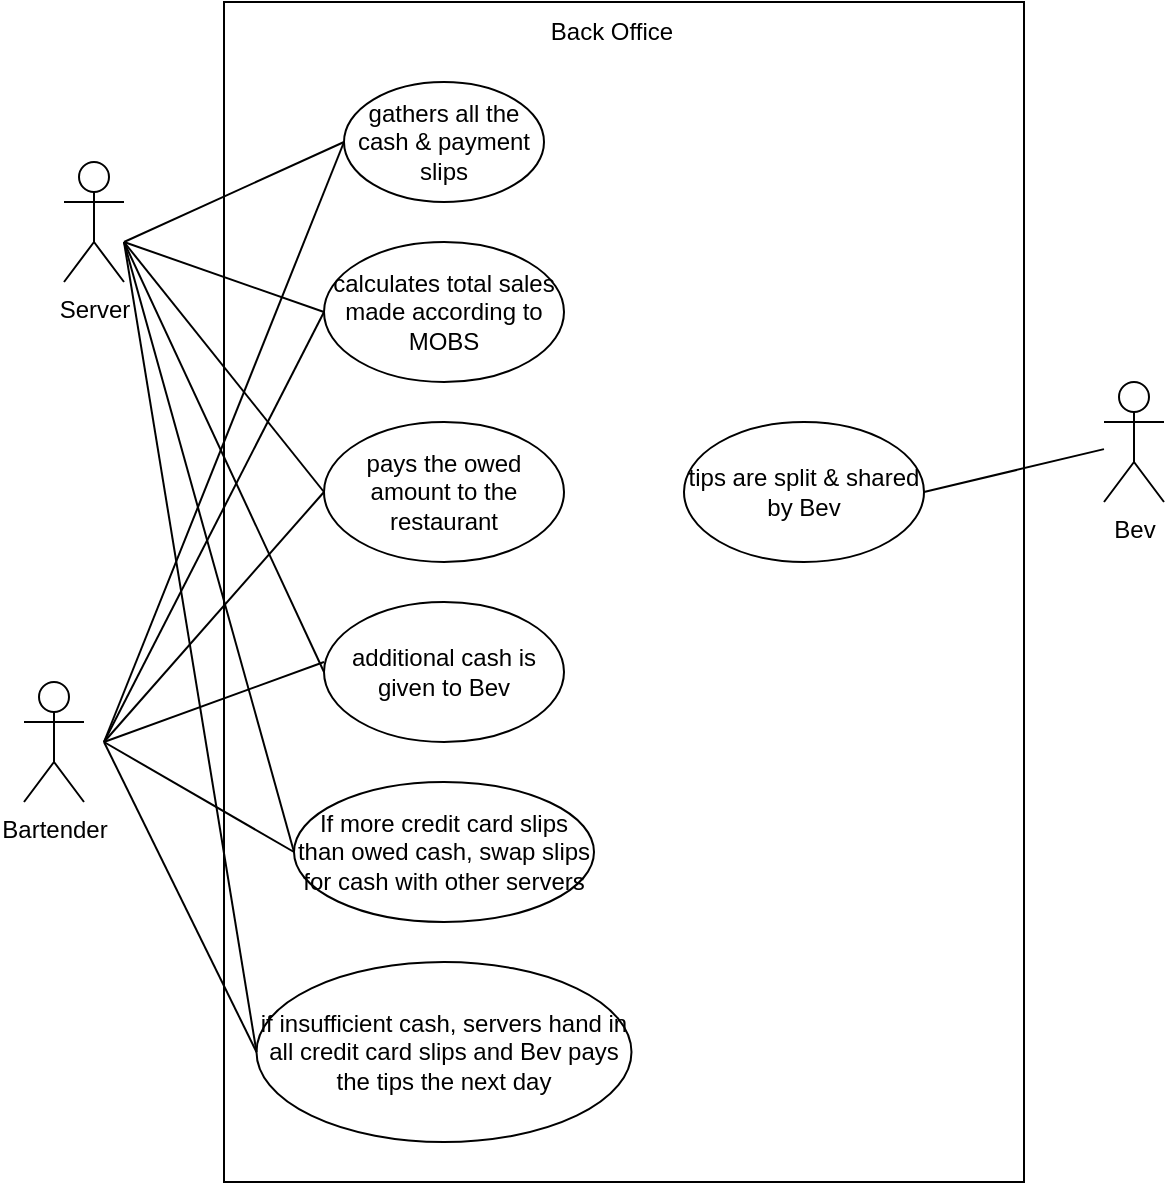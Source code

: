 <mxfile version="24.3.1" type="google">
  <diagram name="Page-1" id="xFeevz34oK7JA_oQnKSa">
    <mxGraphModel grid="1" page="1" gridSize="10" guides="1" tooltips="1" connect="1" arrows="1" fold="1" pageScale="1" pageWidth="827" pageHeight="1169" math="0" shadow="0">
      <root>
        <mxCell id="0" />
        <mxCell id="1" parent="0" />
        <mxCell id="BGOeyug4bi0u8k7a4d1T-1" value="" style="rounded=0;whiteSpace=wrap;html=1;" vertex="1" parent="1">
          <mxGeometry x="220" y="180" width="400" height="590" as="geometry" />
        </mxCell>
        <mxCell id="BGOeyug4bi0u8k7a4d1T-2" value="Server" style="shape=umlActor;verticalLabelPosition=bottom;verticalAlign=top;html=1;outlineConnect=0;" vertex="1" parent="1">
          <mxGeometry x="140" y="260" width="30" height="60" as="geometry" />
        </mxCell>
        <mxCell id="BGOeyug4bi0u8k7a4d1T-3" value="Bartender" style="shape=umlActor;verticalLabelPosition=bottom;verticalAlign=top;html=1;outlineConnect=0;" vertex="1" parent="1">
          <mxGeometry x="120" y="520" width="30" height="60" as="geometry" />
        </mxCell>
        <mxCell id="BGOeyug4bi0u8k7a4d1T-4" value="gathers all the cash &amp;amp; payment slips" style="ellipse;whiteSpace=wrap;html=1;" vertex="1" parent="1">
          <mxGeometry x="280" y="220" width="100" height="60" as="geometry" />
        </mxCell>
        <mxCell id="BGOeyug4bi0u8k7a4d1T-5" value="calculates total sales made according to MOBS" style="ellipse;whiteSpace=wrap;html=1;" vertex="1" parent="1">
          <mxGeometry x="270" y="300" width="120" height="70" as="geometry" />
        </mxCell>
        <mxCell id="BGOeyug4bi0u8k7a4d1T-6" value="pays the owed amount to the restaurant" style="ellipse;whiteSpace=wrap;html=1;" vertex="1" parent="1">
          <mxGeometry x="270" y="390" width="120" height="70" as="geometry" />
        </mxCell>
        <mxCell id="BGOeyug4bi0u8k7a4d1T-7" value="additional cash is given to Bev" style="ellipse;whiteSpace=wrap;html=1;" vertex="1" parent="1">
          <mxGeometry x="270" y="480" width="120" height="70" as="geometry" />
        </mxCell>
        <mxCell id="BGOeyug4bi0u8k7a4d1T-8" value="tips are split &amp;amp; shared by Bev" style="ellipse;whiteSpace=wrap;html=1;" vertex="1" parent="1">
          <mxGeometry x="450" y="390" width="120" height="70" as="geometry" />
        </mxCell>
        <mxCell id="BGOeyug4bi0u8k7a4d1T-9" value="Bev" style="shape=umlActor;verticalLabelPosition=bottom;verticalAlign=top;html=1;outlineConnect=0;" vertex="1" parent="1">
          <mxGeometry x="660" y="370" width="30" height="60" as="geometry" />
        </mxCell>
        <mxCell id="BGOeyug4bi0u8k7a4d1T-10" value="If more credit card slips than owed cash, swap slips for cash with other servers" style="ellipse;whiteSpace=wrap;html=1;" vertex="1" parent="1">
          <mxGeometry x="255" y="570" width="150" height="70" as="geometry" />
        </mxCell>
        <mxCell id="BGOeyug4bi0u8k7a4d1T-11" value="if insufficient cash, servers hand in all credit card slips and Bev pays the tips the next day" style="ellipse;whiteSpace=wrap;html=1;" vertex="1" parent="1">
          <mxGeometry x="236.25" y="660" width="187.5" height="90" as="geometry" />
        </mxCell>
        <mxCell id="BGOeyug4bi0u8k7a4d1T-12" value="" style="endArrow=none;html=1;rounded=0;entryX=0;entryY=0.5;entryDx=0;entryDy=0;" edge="1" parent="1" target="BGOeyug4bi0u8k7a4d1T-4">
          <mxGeometry width="50" height="50" relative="1" as="geometry">
            <mxPoint x="170" y="300" as="sourcePoint" />
            <mxPoint x="220" y="250" as="targetPoint" />
          </mxGeometry>
        </mxCell>
        <mxCell id="BGOeyug4bi0u8k7a4d1T-13" value="" style="endArrow=none;html=1;rounded=0;entryX=0;entryY=0.5;entryDx=0;entryDy=0;" edge="1" parent="1" target="BGOeyug4bi0u8k7a4d1T-4">
          <mxGeometry width="50" height="50" relative="1" as="geometry">
            <mxPoint x="160" y="550" as="sourcePoint" />
            <mxPoint x="280" y="370" as="targetPoint" />
          </mxGeometry>
        </mxCell>
        <mxCell id="BGOeyug4bi0u8k7a4d1T-14" value="" style="endArrow=none;html=1;rounded=0;entryX=0;entryY=0.5;entryDx=0;entryDy=0;" edge="1" parent="1" target="BGOeyug4bi0u8k7a4d1T-5">
          <mxGeometry width="50" height="50" relative="1" as="geometry">
            <mxPoint x="170" y="300" as="sourcePoint" />
            <mxPoint x="290" y="260" as="targetPoint" />
          </mxGeometry>
        </mxCell>
        <mxCell id="BGOeyug4bi0u8k7a4d1T-15" value="" style="endArrow=none;html=1;rounded=0;entryX=0;entryY=0.5;entryDx=0;entryDy=0;" edge="1" parent="1" target="BGOeyug4bi0u8k7a4d1T-5">
          <mxGeometry width="50" height="50" relative="1" as="geometry">
            <mxPoint x="160" y="550" as="sourcePoint" />
            <mxPoint x="290" y="260" as="targetPoint" />
          </mxGeometry>
        </mxCell>
        <mxCell id="BGOeyug4bi0u8k7a4d1T-16" value="" style="endArrow=none;html=1;rounded=0;entryX=0;entryY=0.5;entryDx=0;entryDy=0;" edge="1" parent="1" target="BGOeyug4bi0u8k7a4d1T-6">
          <mxGeometry width="50" height="50" relative="1" as="geometry">
            <mxPoint x="170" y="300" as="sourcePoint" />
            <mxPoint x="280" y="345" as="targetPoint" />
          </mxGeometry>
        </mxCell>
        <mxCell id="BGOeyug4bi0u8k7a4d1T-17" value="" style="endArrow=none;html=1;rounded=0;entryX=0;entryY=0.5;entryDx=0;entryDy=0;" edge="1" parent="1" target="BGOeyug4bi0u8k7a4d1T-7">
          <mxGeometry width="50" height="50" relative="1" as="geometry">
            <mxPoint x="170" y="300" as="sourcePoint" />
            <mxPoint x="280" y="435" as="targetPoint" />
          </mxGeometry>
        </mxCell>
        <mxCell id="BGOeyug4bi0u8k7a4d1T-18" value="" style="endArrow=none;html=1;rounded=0;entryX=0;entryY=0.5;entryDx=0;entryDy=0;" edge="1" parent="1" target="BGOeyug4bi0u8k7a4d1T-10">
          <mxGeometry width="50" height="50" relative="1" as="geometry">
            <mxPoint x="170" y="300" as="sourcePoint" />
            <mxPoint x="280" y="525" as="targetPoint" />
          </mxGeometry>
        </mxCell>
        <mxCell id="BGOeyug4bi0u8k7a4d1T-19" value="" style="endArrow=none;html=1;rounded=0;entryX=0;entryY=0.5;entryDx=0;entryDy=0;" edge="1" parent="1" target="BGOeyug4bi0u8k7a4d1T-11">
          <mxGeometry width="50" height="50" relative="1" as="geometry">
            <mxPoint x="170" y="300" as="sourcePoint" />
            <mxPoint x="290" y="535" as="targetPoint" />
          </mxGeometry>
        </mxCell>
        <mxCell id="BGOeyug4bi0u8k7a4d1T-20" value="" style="endArrow=none;html=1;rounded=0;entryX=0;entryY=0.5;entryDx=0;entryDy=0;" edge="1" parent="1" target="BGOeyug4bi0u8k7a4d1T-6">
          <mxGeometry width="50" height="50" relative="1" as="geometry">
            <mxPoint x="160" y="550" as="sourcePoint" />
            <mxPoint x="280" y="345" as="targetPoint" />
          </mxGeometry>
        </mxCell>
        <mxCell id="BGOeyug4bi0u8k7a4d1T-21" value="" style="endArrow=none;html=1;rounded=0;" edge="1" parent="1">
          <mxGeometry width="50" height="50" relative="1" as="geometry">
            <mxPoint x="160" y="550" as="sourcePoint" />
            <mxPoint x="270" y="510" as="targetPoint" />
          </mxGeometry>
        </mxCell>
        <mxCell id="BGOeyug4bi0u8k7a4d1T-22" value="" style="endArrow=none;html=1;rounded=0;entryX=0;entryY=0.5;entryDx=0;entryDy=0;" edge="1" parent="1" target="BGOeyug4bi0u8k7a4d1T-10">
          <mxGeometry width="50" height="50" relative="1" as="geometry">
            <mxPoint x="160" y="550" as="sourcePoint" />
            <mxPoint x="280" y="520" as="targetPoint" />
          </mxGeometry>
        </mxCell>
        <mxCell id="BGOeyug4bi0u8k7a4d1T-23" value="" style="endArrow=none;html=1;rounded=0;entryX=0;entryY=0.5;entryDx=0;entryDy=0;" edge="1" parent="1" target="BGOeyug4bi0u8k7a4d1T-11">
          <mxGeometry width="50" height="50" relative="1" as="geometry">
            <mxPoint x="160" y="550" as="sourcePoint" />
            <mxPoint x="265" y="615" as="targetPoint" />
          </mxGeometry>
        </mxCell>
        <mxCell id="BGOeyug4bi0u8k7a4d1T-24" value="" style="endArrow=none;html=1;rounded=0;" edge="1" parent="1" target="BGOeyug4bi0u8k7a4d1T-9">
          <mxGeometry width="50" height="50" relative="1" as="geometry">
            <mxPoint x="570" y="425" as="sourcePoint" />
            <mxPoint x="665" y="480" as="targetPoint" />
          </mxGeometry>
        </mxCell>
        <mxCell id="xtfvaR3y2GAqtL96Dsgi-1" value="Back Office" style="text;html=1;align=center;verticalAlign=middle;whiteSpace=wrap;rounded=0;" vertex="1" parent="1">
          <mxGeometry x="374" y="180" width="80" height="30" as="geometry" />
        </mxCell>
      </root>
    </mxGraphModel>
  </diagram>
</mxfile>
